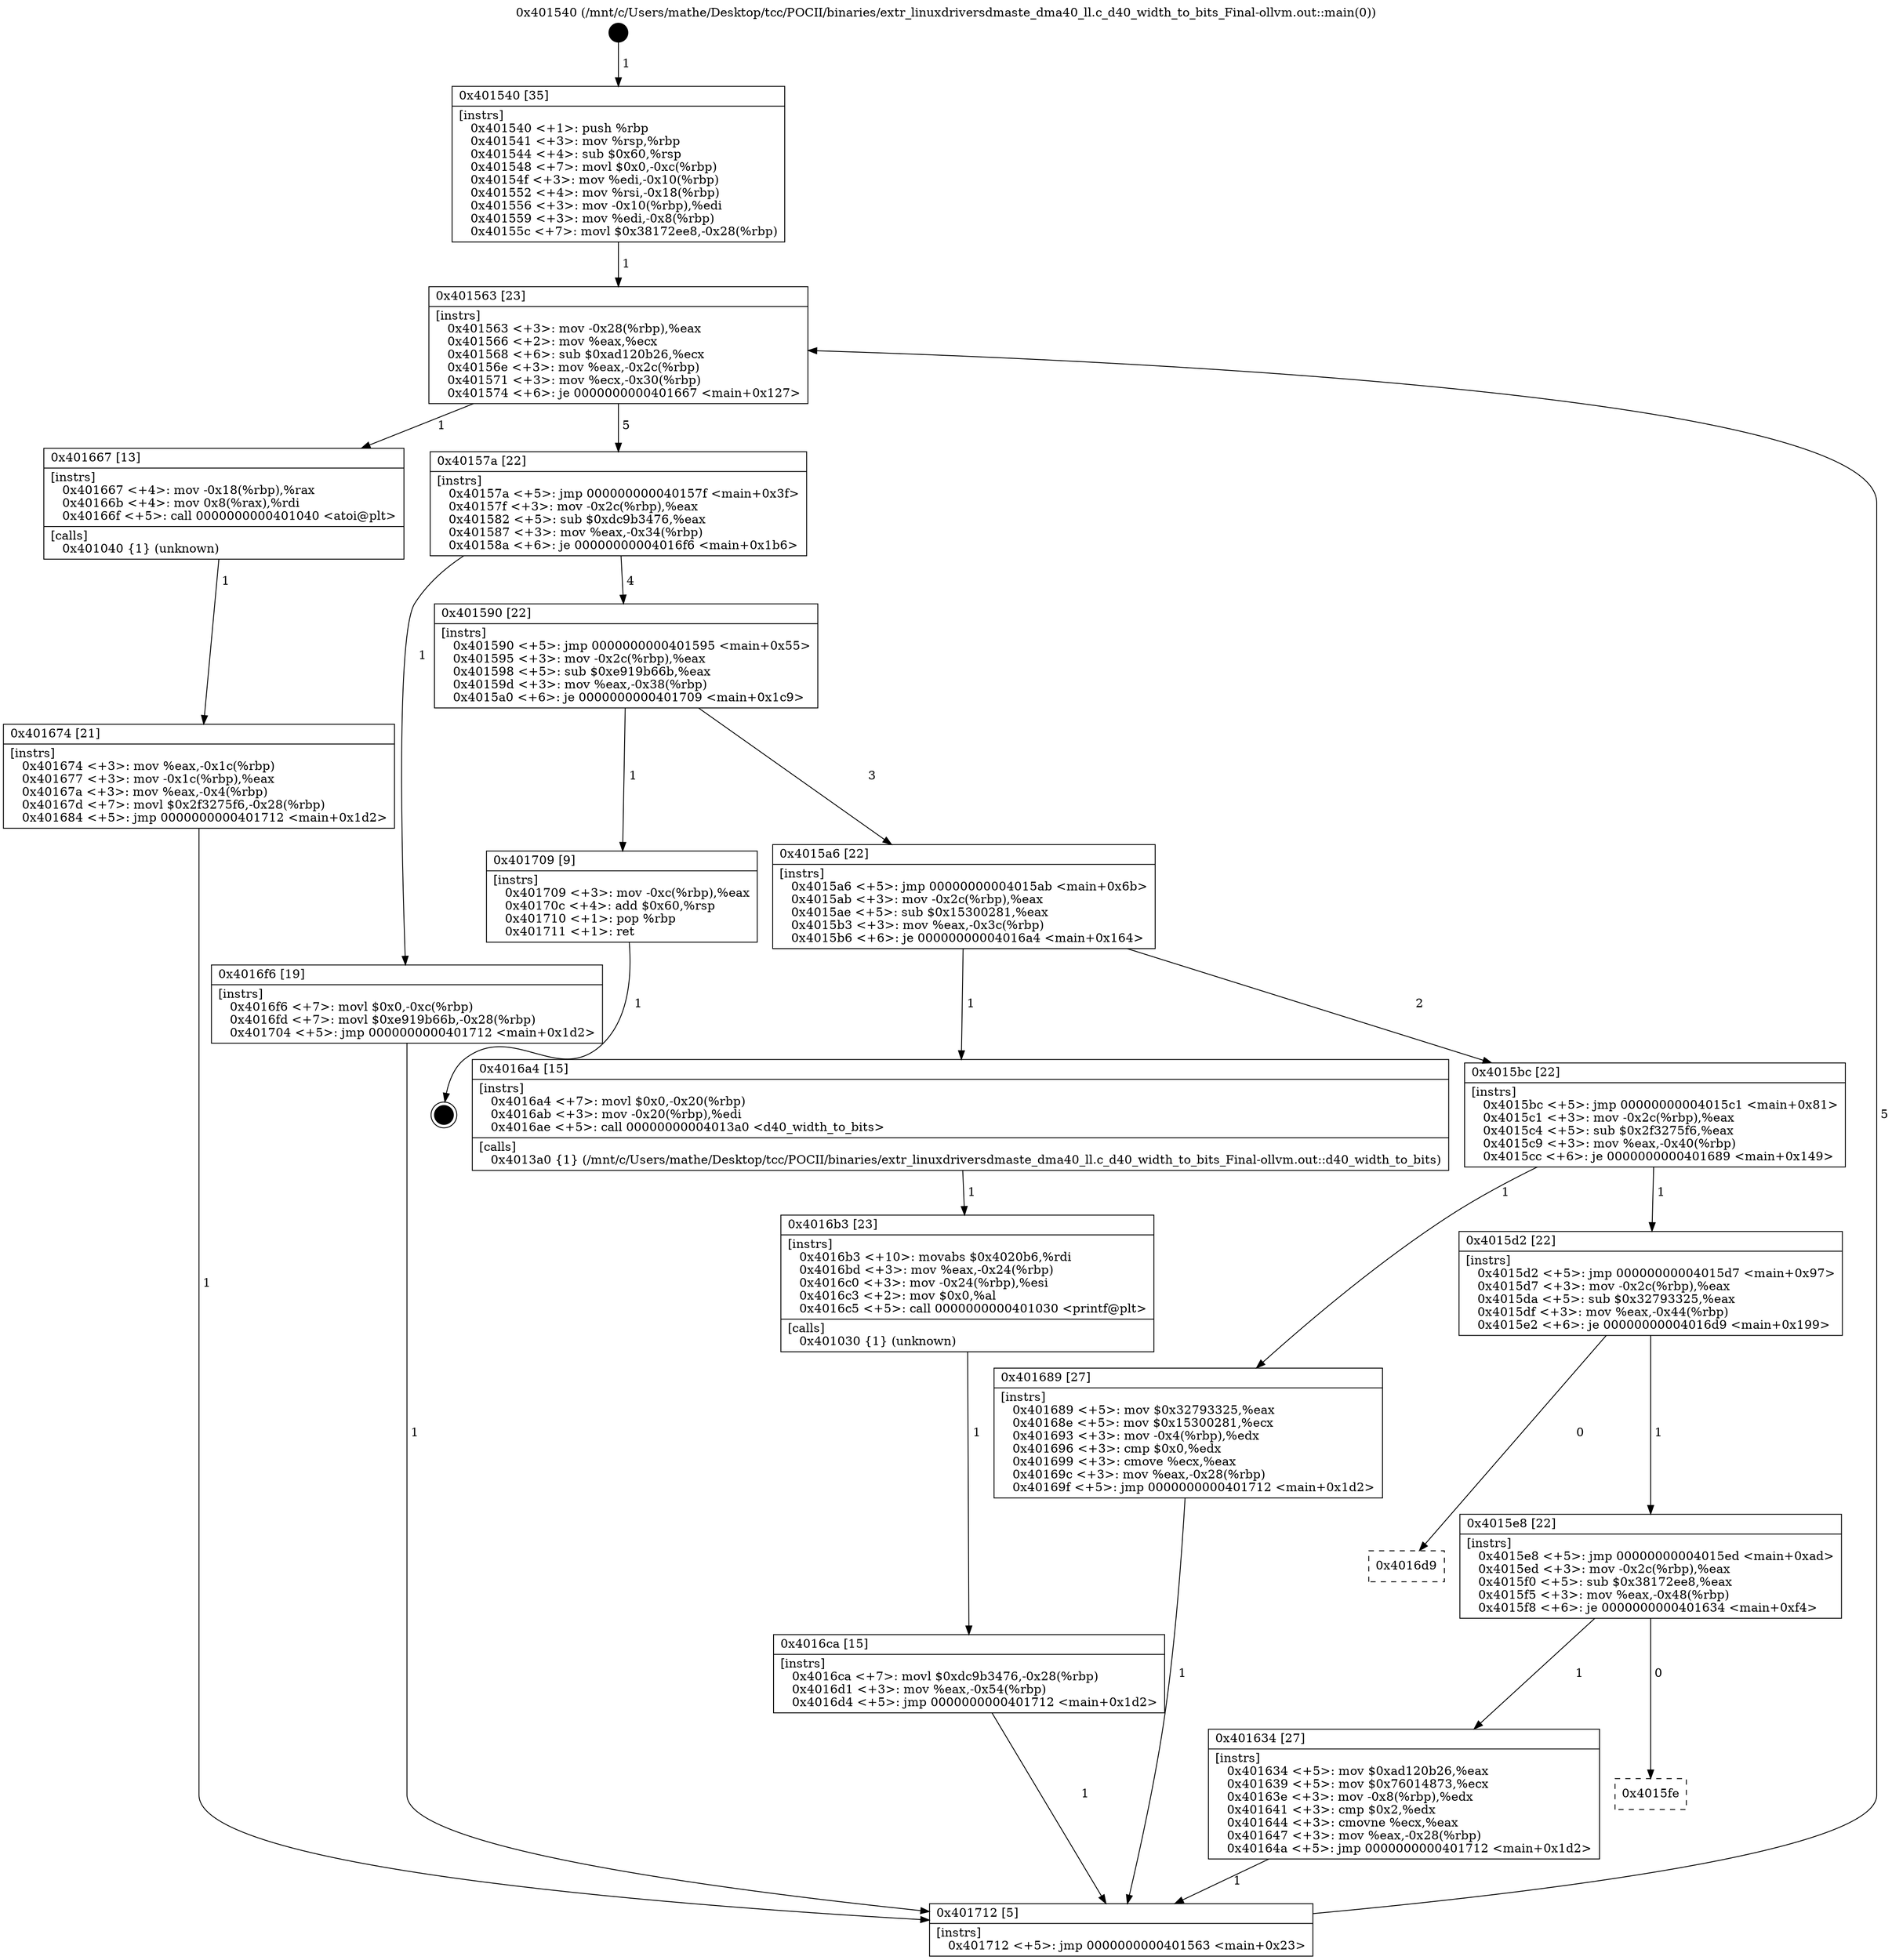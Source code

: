 digraph "0x401540" {
  label = "0x401540 (/mnt/c/Users/mathe/Desktop/tcc/POCII/binaries/extr_linuxdriversdmaste_dma40_ll.c_d40_width_to_bits_Final-ollvm.out::main(0))"
  labelloc = "t"
  node[shape=record]

  Entry [label="",width=0.3,height=0.3,shape=circle,fillcolor=black,style=filled]
  "0x401563" [label="{
     0x401563 [23]\l
     | [instrs]\l
     &nbsp;&nbsp;0x401563 \<+3\>: mov -0x28(%rbp),%eax\l
     &nbsp;&nbsp;0x401566 \<+2\>: mov %eax,%ecx\l
     &nbsp;&nbsp;0x401568 \<+6\>: sub $0xad120b26,%ecx\l
     &nbsp;&nbsp;0x40156e \<+3\>: mov %eax,-0x2c(%rbp)\l
     &nbsp;&nbsp;0x401571 \<+3\>: mov %ecx,-0x30(%rbp)\l
     &nbsp;&nbsp;0x401574 \<+6\>: je 0000000000401667 \<main+0x127\>\l
  }"]
  "0x401667" [label="{
     0x401667 [13]\l
     | [instrs]\l
     &nbsp;&nbsp;0x401667 \<+4\>: mov -0x18(%rbp),%rax\l
     &nbsp;&nbsp;0x40166b \<+4\>: mov 0x8(%rax),%rdi\l
     &nbsp;&nbsp;0x40166f \<+5\>: call 0000000000401040 \<atoi@plt\>\l
     | [calls]\l
     &nbsp;&nbsp;0x401040 \{1\} (unknown)\l
  }"]
  "0x40157a" [label="{
     0x40157a [22]\l
     | [instrs]\l
     &nbsp;&nbsp;0x40157a \<+5\>: jmp 000000000040157f \<main+0x3f\>\l
     &nbsp;&nbsp;0x40157f \<+3\>: mov -0x2c(%rbp),%eax\l
     &nbsp;&nbsp;0x401582 \<+5\>: sub $0xdc9b3476,%eax\l
     &nbsp;&nbsp;0x401587 \<+3\>: mov %eax,-0x34(%rbp)\l
     &nbsp;&nbsp;0x40158a \<+6\>: je 00000000004016f6 \<main+0x1b6\>\l
  }"]
  Exit [label="",width=0.3,height=0.3,shape=circle,fillcolor=black,style=filled,peripheries=2]
  "0x4016f6" [label="{
     0x4016f6 [19]\l
     | [instrs]\l
     &nbsp;&nbsp;0x4016f6 \<+7\>: movl $0x0,-0xc(%rbp)\l
     &nbsp;&nbsp;0x4016fd \<+7\>: movl $0xe919b66b,-0x28(%rbp)\l
     &nbsp;&nbsp;0x401704 \<+5\>: jmp 0000000000401712 \<main+0x1d2\>\l
  }"]
  "0x401590" [label="{
     0x401590 [22]\l
     | [instrs]\l
     &nbsp;&nbsp;0x401590 \<+5\>: jmp 0000000000401595 \<main+0x55\>\l
     &nbsp;&nbsp;0x401595 \<+3\>: mov -0x2c(%rbp),%eax\l
     &nbsp;&nbsp;0x401598 \<+5\>: sub $0xe919b66b,%eax\l
     &nbsp;&nbsp;0x40159d \<+3\>: mov %eax,-0x38(%rbp)\l
     &nbsp;&nbsp;0x4015a0 \<+6\>: je 0000000000401709 \<main+0x1c9\>\l
  }"]
  "0x4016ca" [label="{
     0x4016ca [15]\l
     | [instrs]\l
     &nbsp;&nbsp;0x4016ca \<+7\>: movl $0xdc9b3476,-0x28(%rbp)\l
     &nbsp;&nbsp;0x4016d1 \<+3\>: mov %eax,-0x54(%rbp)\l
     &nbsp;&nbsp;0x4016d4 \<+5\>: jmp 0000000000401712 \<main+0x1d2\>\l
  }"]
  "0x401709" [label="{
     0x401709 [9]\l
     | [instrs]\l
     &nbsp;&nbsp;0x401709 \<+3\>: mov -0xc(%rbp),%eax\l
     &nbsp;&nbsp;0x40170c \<+4\>: add $0x60,%rsp\l
     &nbsp;&nbsp;0x401710 \<+1\>: pop %rbp\l
     &nbsp;&nbsp;0x401711 \<+1\>: ret\l
  }"]
  "0x4015a6" [label="{
     0x4015a6 [22]\l
     | [instrs]\l
     &nbsp;&nbsp;0x4015a6 \<+5\>: jmp 00000000004015ab \<main+0x6b\>\l
     &nbsp;&nbsp;0x4015ab \<+3\>: mov -0x2c(%rbp),%eax\l
     &nbsp;&nbsp;0x4015ae \<+5\>: sub $0x15300281,%eax\l
     &nbsp;&nbsp;0x4015b3 \<+3\>: mov %eax,-0x3c(%rbp)\l
     &nbsp;&nbsp;0x4015b6 \<+6\>: je 00000000004016a4 \<main+0x164\>\l
  }"]
  "0x4016b3" [label="{
     0x4016b3 [23]\l
     | [instrs]\l
     &nbsp;&nbsp;0x4016b3 \<+10\>: movabs $0x4020b6,%rdi\l
     &nbsp;&nbsp;0x4016bd \<+3\>: mov %eax,-0x24(%rbp)\l
     &nbsp;&nbsp;0x4016c0 \<+3\>: mov -0x24(%rbp),%esi\l
     &nbsp;&nbsp;0x4016c3 \<+2\>: mov $0x0,%al\l
     &nbsp;&nbsp;0x4016c5 \<+5\>: call 0000000000401030 \<printf@plt\>\l
     | [calls]\l
     &nbsp;&nbsp;0x401030 \{1\} (unknown)\l
  }"]
  "0x4016a4" [label="{
     0x4016a4 [15]\l
     | [instrs]\l
     &nbsp;&nbsp;0x4016a4 \<+7\>: movl $0x0,-0x20(%rbp)\l
     &nbsp;&nbsp;0x4016ab \<+3\>: mov -0x20(%rbp),%edi\l
     &nbsp;&nbsp;0x4016ae \<+5\>: call 00000000004013a0 \<d40_width_to_bits\>\l
     | [calls]\l
     &nbsp;&nbsp;0x4013a0 \{1\} (/mnt/c/Users/mathe/Desktop/tcc/POCII/binaries/extr_linuxdriversdmaste_dma40_ll.c_d40_width_to_bits_Final-ollvm.out::d40_width_to_bits)\l
  }"]
  "0x4015bc" [label="{
     0x4015bc [22]\l
     | [instrs]\l
     &nbsp;&nbsp;0x4015bc \<+5\>: jmp 00000000004015c1 \<main+0x81\>\l
     &nbsp;&nbsp;0x4015c1 \<+3\>: mov -0x2c(%rbp),%eax\l
     &nbsp;&nbsp;0x4015c4 \<+5\>: sub $0x2f3275f6,%eax\l
     &nbsp;&nbsp;0x4015c9 \<+3\>: mov %eax,-0x40(%rbp)\l
     &nbsp;&nbsp;0x4015cc \<+6\>: je 0000000000401689 \<main+0x149\>\l
  }"]
  "0x401674" [label="{
     0x401674 [21]\l
     | [instrs]\l
     &nbsp;&nbsp;0x401674 \<+3\>: mov %eax,-0x1c(%rbp)\l
     &nbsp;&nbsp;0x401677 \<+3\>: mov -0x1c(%rbp),%eax\l
     &nbsp;&nbsp;0x40167a \<+3\>: mov %eax,-0x4(%rbp)\l
     &nbsp;&nbsp;0x40167d \<+7\>: movl $0x2f3275f6,-0x28(%rbp)\l
     &nbsp;&nbsp;0x401684 \<+5\>: jmp 0000000000401712 \<main+0x1d2\>\l
  }"]
  "0x401689" [label="{
     0x401689 [27]\l
     | [instrs]\l
     &nbsp;&nbsp;0x401689 \<+5\>: mov $0x32793325,%eax\l
     &nbsp;&nbsp;0x40168e \<+5\>: mov $0x15300281,%ecx\l
     &nbsp;&nbsp;0x401693 \<+3\>: mov -0x4(%rbp),%edx\l
     &nbsp;&nbsp;0x401696 \<+3\>: cmp $0x0,%edx\l
     &nbsp;&nbsp;0x401699 \<+3\>: cmove %ecx,%eax\l
     &nbsp;&nbsp;0x40169c \<+3\>: mov %eax,-0x28(%rbp)\l
     &nbsp;&nbsp;0x40169f \<+5\>: jmp 0000000000401712 \<main+0x1d2\>\l
  }"]
  "0x4015d2" [label="{
     0x4015d2 [22]\l
     | [instrs]\l
     &nbsp;&nbsp;0x4015d2 \<+5\>: jmp 00000000004015d7 \<main+0x97\>\l
     &nbsp;&nbsp;0x4015d7 \<+3\>: mov -0x2c(%rbp),%eax\l
     &nbsp;&nbsp;0x4015da \<+5\>: sub $0x32793325,%eax\l
     &nbsp;&nbsp;0x4015df \<+3\>: mov %eax,-0x44(%rbp)\l
     &nbsp;&nbsp;0x4015e2 \<+6\>: je 00000000004016d9 \<main+0x199\>\l
  }"]
  "0x401540" [label="{
     0x401540 [35]\l
     | [instrs]\l
     &nbsp;&nbsp;0x401540 \<+1\>: push %rbp\l
     &nbsp;&nbsp;0x401541 \<+3\>: mov %rsp,%rbp\l
     &nbsp;&nbsp;0x401544 \<+4\>: sub $0x60,%rsp\l
     &nbsp;&nbsp;0x401548 \<+7\>: movl $0x0,-0xc(%rbp)\l
     &nbsp;&nbsp;0x40154f \<+3\>: mov %edi,-0x10(%rbp)\l
     &nbsp;&nbsp;0x401552 \<+4\>: mov %rsi,-0x18(%rbp)\l
     &nbsp;&nbsp;0x401556 \<+3\>: mov -0x10(%rbp),%edi\l
     &nbsp;&nbsp;0x401559 \<+3\>: mov %edi,-0x8(%rbp)\l
     &nbsp;&nbsp;0x40155c \<+7\>: movl $0x38172ee8,-0x28(%rbp)\l
  }"]
  "0x4016d9" [label="{
     0x4016d9\l
  }", style=dashed]
  "0x4015e8" [label="{
     0x4015e8 [22]\l
     | [instrs]\l
     &nbsp;&nbsp;0x4015e8 \<+5\>: jmp 00000000004015ed \<main+0xad\>\l
     &nbsp;&nbsp;0x4015ed \<+3\>: mov -0x2c(%rbp),%eax\l
     &nbsp;&nbsp;0x4015f0 \<+5\>: sub $0x38172ee8,%eax\l
     &nbsp;&nbsp;0x4015f5 \<+3\>: mov %eax,-0x48(%rbp)\l
     &nbsp;&nbsp;0x4015f8 \<+6\>: je 0000000000401634 \<main+0xf4\>\l
  }"]
  "0x401712" [label="{
     0x401712 [5]\l
     | [instrs]\l
     &nbsp;&nbsp;0x401712 \<+5\>: jmp 0000000000401563 \<main+0x23\>\l
  }"]
  "0x401634" [label="{
     0x401634 [27]\l
     | [instrs]\l
     &nbsp;&nbsp;0x401634 \<+5\>: mov $0xad120b26,%eax\l
     &nbsp;&nbsp;0x401639 \<+5\>: mov $0x76014873,%ecx\l
     &nbsp;&nbsp;0x40163e \<+3\>: mov -0x8(%rbp),%edx\l
     &nbsp;&nbsp;0x401641 \<+3\>: cmp $0x2,%edx\l
     &nbsp;&nbsp;0x401644 \<+3\>: cmovne %ecx,%eax\l
     &nbsp;&nbsp;0x401647 \<+3\>: mov %eax,-0x28(%rbp)\l
     &nbsp;&nbsp;0x40164a \<+5\>: jmp 0000000000401712 \<main+0x1d2\>\l
  }"]
  "0x4015fe" [label="{
     0x4015fe\l
  }", style=dashed]
  Entry -> "0x401540" [label=" 1"]
  "0x401563" -> "0x401667" [label=" 1"]
  "0x401563" -> "0x40157a" [label=" 5"]
  "0x401709" -> Exit [label=" 1"]
  "0x40157a" -> "0x4016f6" [label=" 1"]
  "0x40157a" -> "0x401590" [label=" 4"]
  "0x4016f6" -> "0x401712" [label=" 1"]
  "0x401590" -> "0x401709" [label=" 1"]
  "0x401590" -> "0x4015a6" [label=" 3"]
  "0x4016ca" -> "0x401712" [label=" 1"]
  "0x4015a6" -> "0x4016a4" [label=" 1"]
  "0x4015a6" -> "0x4015bc" [label=" 2"]
  "0x4016b3" -> "0x4016ca" [label=" 1"]
  "0x4015bc" -> "0x401689" [label=" 1"]
  "0x4015bc" -> "0x4015d2" [label=" 1"]
  "0x4016a4" -> "0x4016b3" [label=" 1"]
  "0x4015d2" -> "0x4016d9" [label=" 0"]
  "0x4015d2" -> "0x4015e8" [label=" 1"]
  "0x401689" -> "0x401712" [label=" 1"]
  "0x4015e8" -> "0x401634" [label=" 1"]
  "0x4015e8" -> "0x4015fe" [label=" 0"]
  "0x401634" -> "0x401712" [label=" 1"]
  "0x401540" -> "0x401563" [label=" 1"]
  "0x401712" -> "0x401563" [label=" 5"]
  "0x401667" -> "0x401674" [label=" 1"]
  "0x401674" -> "0x401712" [label=" 1"]
}
